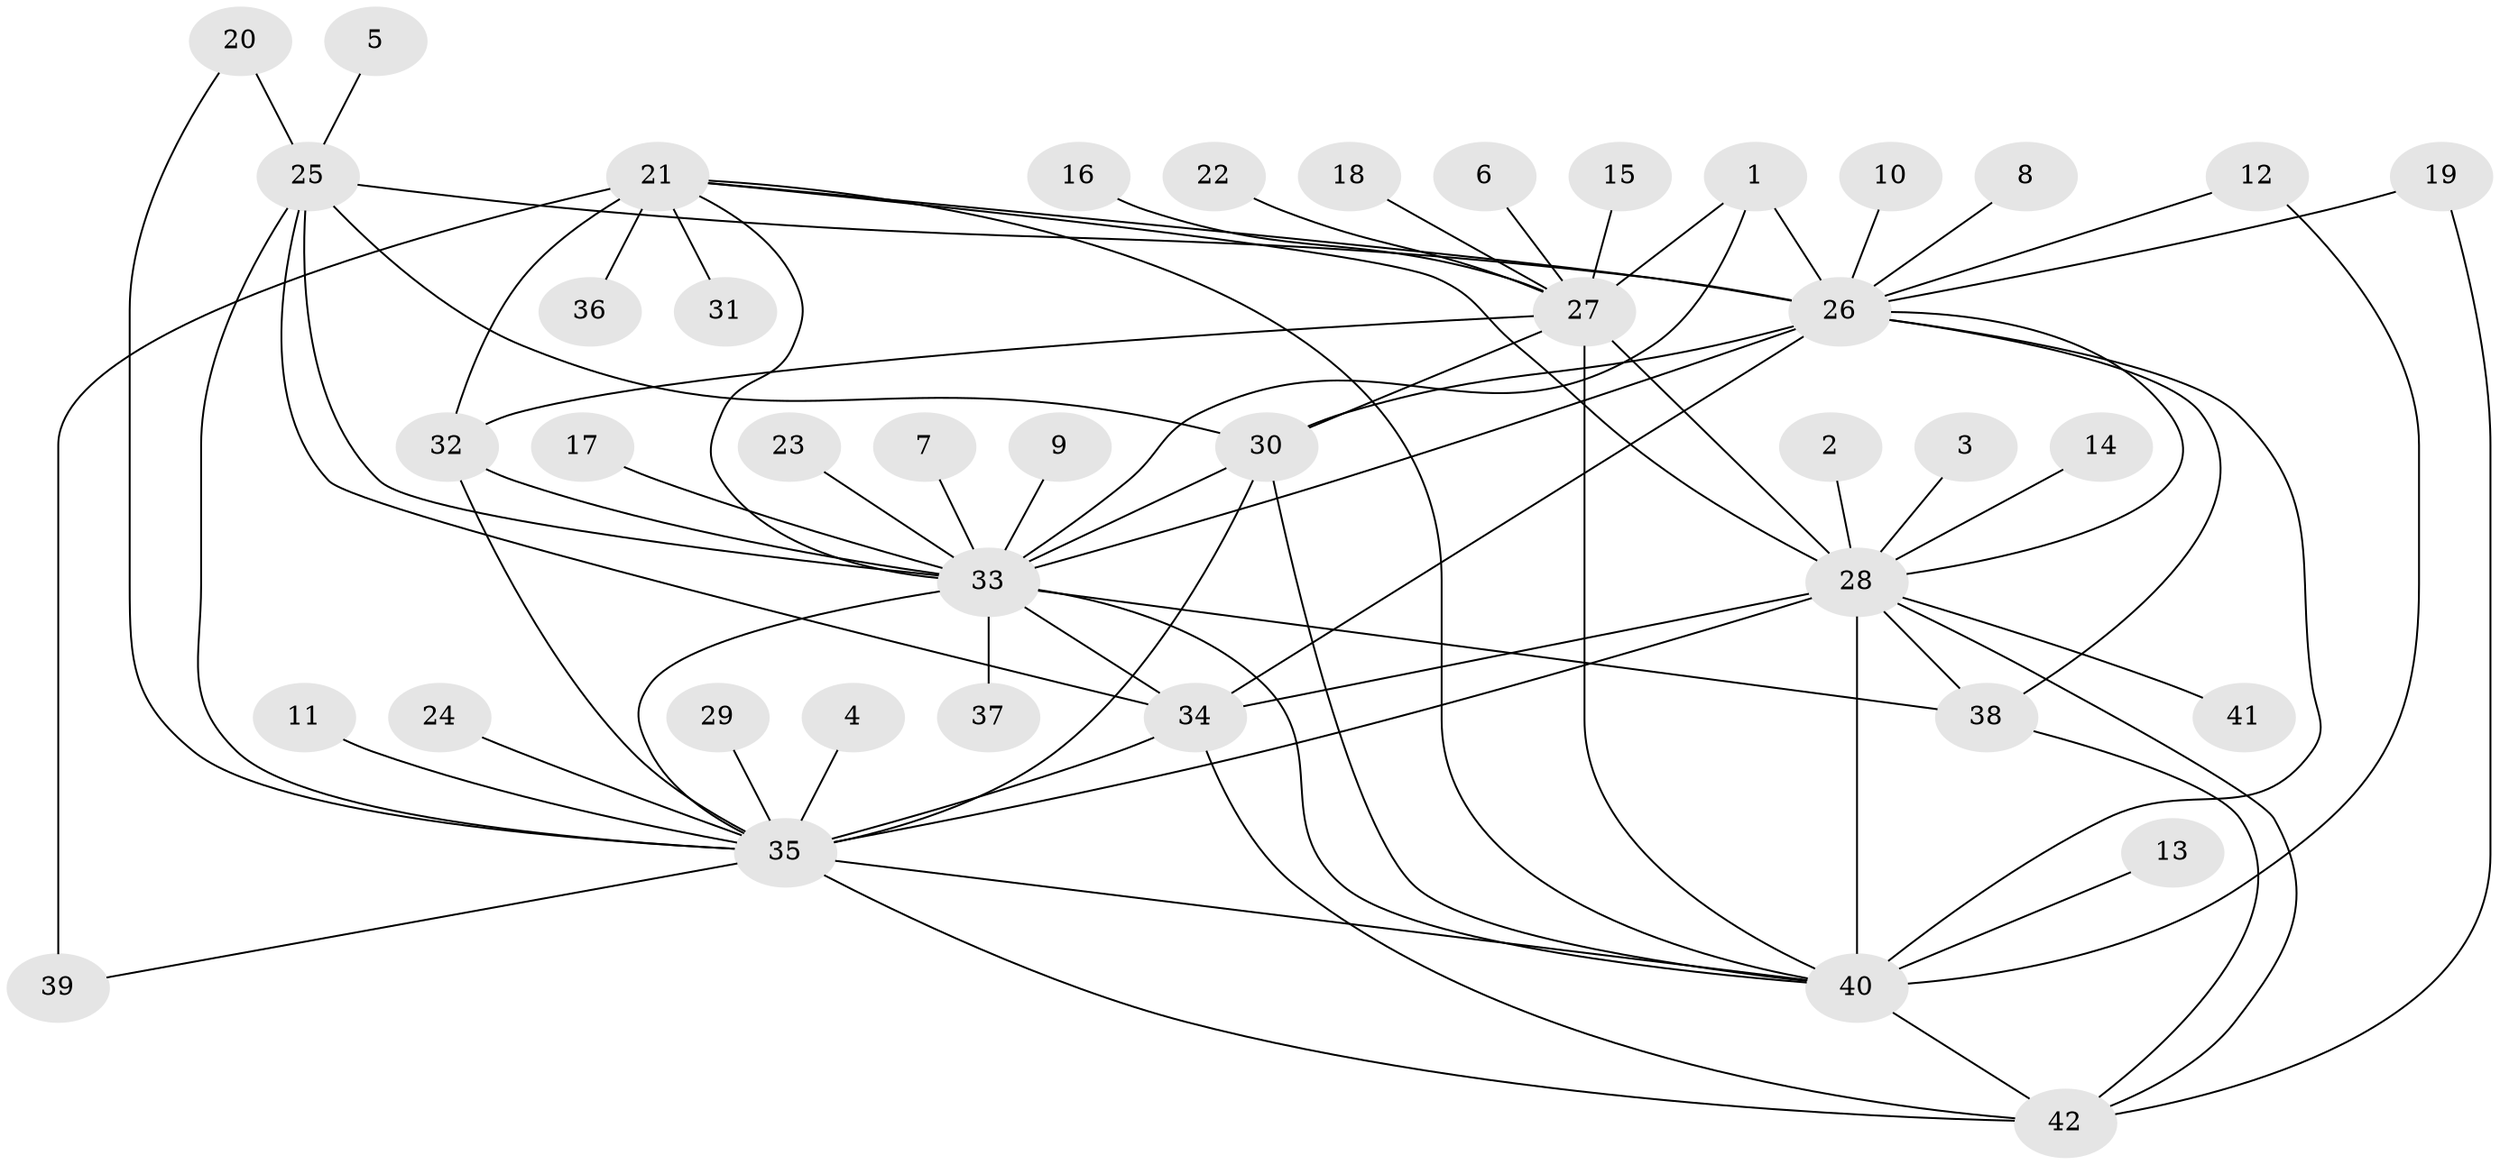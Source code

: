 // original degree distribution, {5: 0.05952380952380952, 7: 0.011904761904761904, 14: 0.011904761904761904, 19: 0.023809523809523808, 12: 0.011904761904761904, 3: 0.05952380952380952, 2: 0.21428571428571427, 17: 0.011904761904761904, 10: 0.011904761904761904, 4: 0.05952380952380952, 1: 0.4642857142857143, 6: 0.03571428571428571, 9: 0.011904761904761904, 16: 0.011904761904761904}
// Generated by graph-tools (version 1.1) at 2025/26/03/09/25 03:26:03]
// undirected, 42 vertices, 75 edges
graph export_dot {
graph [start="1"]
  node [color=gray90,style=filled];
  1;
  2;
  3;
  4;
  5;
  6;
  7;
  8;
  9;
  10;
  11;
  12;
  13;
  14;
  15;
  16;
  17;
  18;
  19;
  20;
  21;
  22;
  23;
  24;
  25;
  26;
  27;
  28;
  29;
  30;
  31;
  32;
  33;
  34;
  35;
  36;
  37;
  38;
  39;
  40;
  41;
  42;
  1 -- 26 [weight=1.0];
  1 -- 27 [weight=1.0];
  1 -- 33 [weight=1.0];
  2 -- 28 [weight=1.0];
  3 -- 28 [weight=1.0];
  4 -- 35 [weight=1.0];
  5 -- 25 [weight=1.0];
  6 -- 27 [weight=1.0];
  7 -- 33 [weight=1.0];
  8 -- 26 [weight=1.0];
  9 -- 33 [weight=1.0];
  10 -- 26 [weight=1.0];
  11 -- 35 [weight=1.0];
  12 -- 26 [weight=1.0];
  12 -- 40 [weight=1.0];
  13 -- 40 [weight=1.0];
  14 -- 28 [weight=1.0];
  15 -- 27 [weight=1.0];
  16 -- 27 [weight=1.0];
  17 -- 33 [weight=1.0];
  18 -- 27 [weight=1.0];
  19 -- 26 [weight=1.0];
  19 -- 42 [weight=1.0];
  20 -- 25 [weight=2.0];
  20 -- 35 [weight=1.0];
  21 -- 26 [weight=1.0];
  21 -- 28 [weight=1.0];
  21 -- 31 [weight=1.0];
  21 -- 32 [weight=2.0];
  21 -- 33 [weight=1.0];
  21 -- 36 [weight=1.0];
  21 -- 39 [weight=2.0];
  21 -- 40 [weight=1.0];
  22 -- 27 [weight=1.0];
  23 -- 33 [weight=1.0];
  24 -- 35 [weight=1.0];
  25 -- 26 [weight=1.0];
  25 -- 30 [weight=1.0];
  25 -- 33 [weight=1.0];
  25 -- 34 [weight=1.0];
  25 -- 35 [weight=1.0];
  26 -- 28 [weight=1.0];
  26 -- 30 [weight=3.0];
  26 -- 33 [weight=1.0];
  26 -- 34 [weight=1.0];
  26 -- 38 [weight=1.0];
  26 -- 40 [weight=2.0];
  27 -- 28 [weight=1.0];
  27 -- 30 [weight=1.0];
  27 -- 32 [weight=1.0];
  27 -- 40 [weight=1.0];
  28 -- 34 [weight=1.0];
  28 -- 35 [weight=2.0];
  28 -- 38 [weight=1.0];
  28 -- 40 [weight=2.0];
  28 -- 41 [weight=1.0];
  28 -- 42 [weight=1.0];
  29 -- 35 [weight=1.0];
  30 -- 33 [weight=1.0];
  30 -- 35 [weight=2.0];
  30 -- 40 [weight=1.0];
  32 -- 33 [weight=1.0];
  32 -- 35 [weight=3.0];
  33 -- 34 [weight=1.0];
  33 -- 35 [weight=1.0];
  33 -- 37 [weight=1.0];
  33 -- 38 [weight=1.0];
  33 -- 40 [weight=1.0];
  34 -- 35 [weight=3.0];
  34 -- 42 [weight=1.0];
  35 -- 39 [weight=1.0];
  35 -- 40 [weight=1.0];
  35 -- 42 [weight=1.0];
  38 -- 42 [weight=1.0];
  40 -- 42 [weight=1.0];
}
